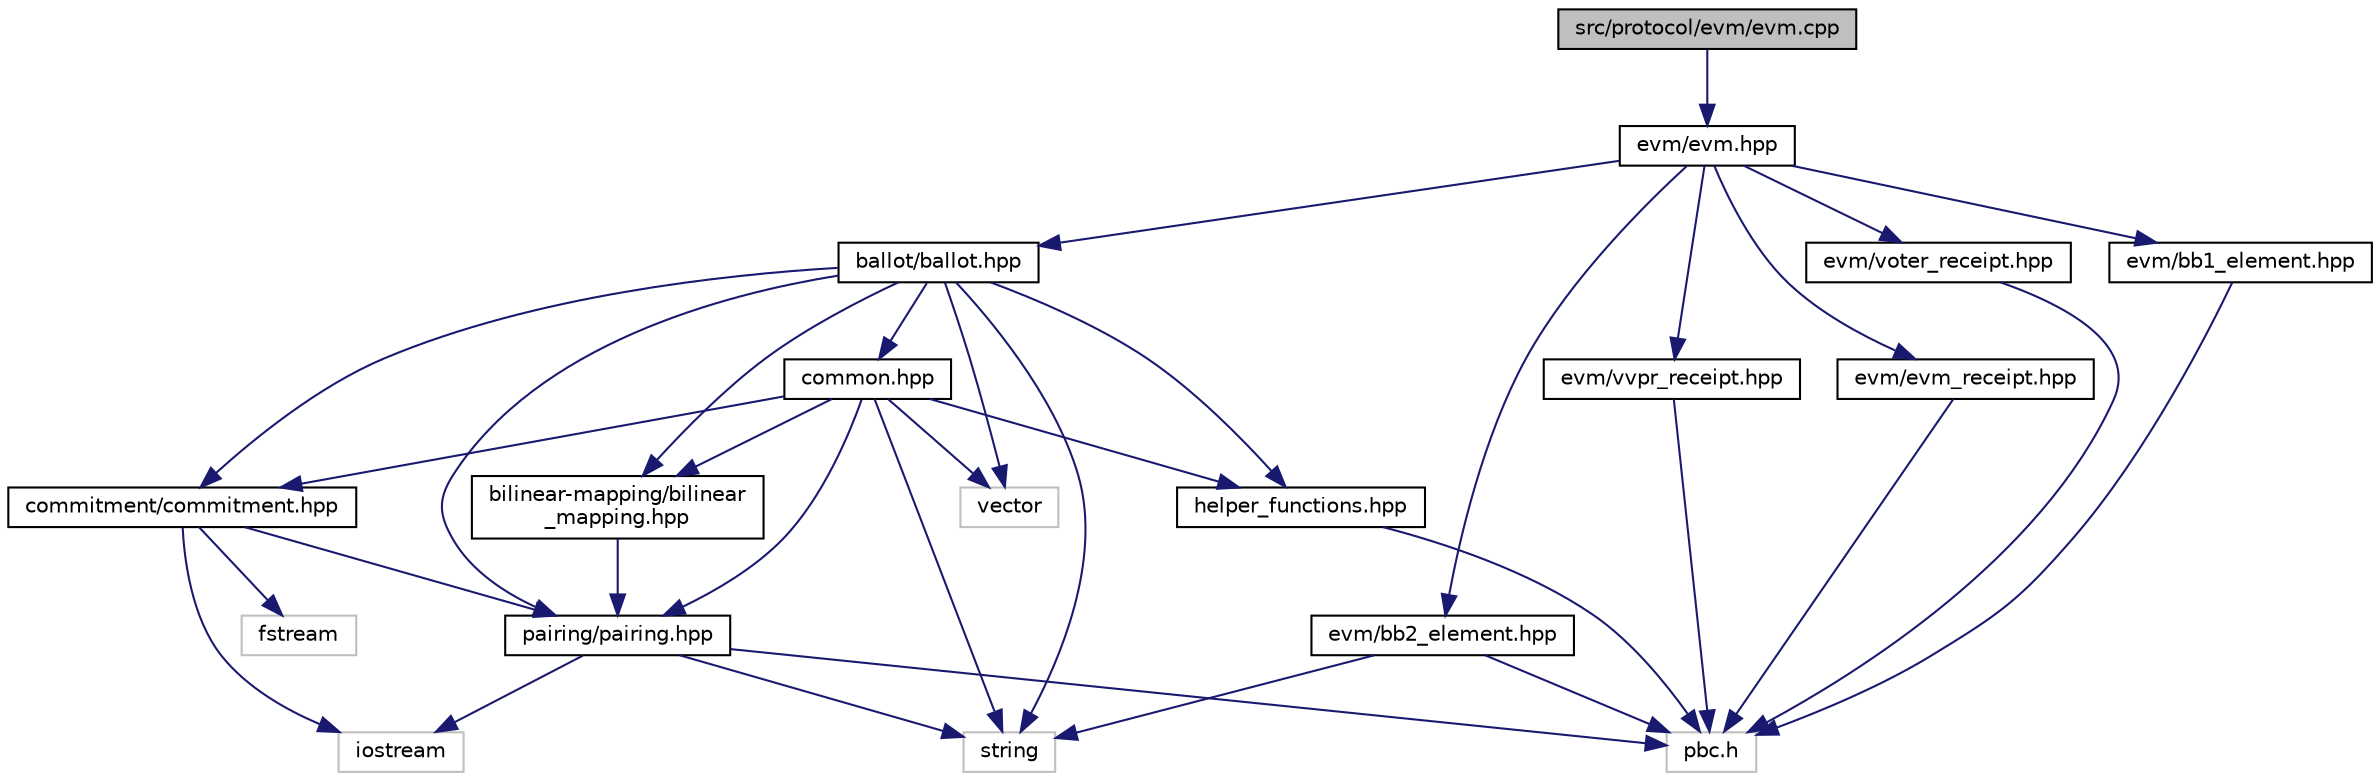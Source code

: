digraph "src/protocol/evm/evm.cpp"
{
 // LATEX_PDF_SIZE
  edge [fontname="Helvetica",fontsize="10",labelfontname="Helvetica",labelfontsize="10"];
  node [fontname="Helvetica",fontsize="10",shape=record];
  Node1 [label="src/protocol/evm/evm.cpp",height=0.2,width=0.4,color="black", fillcolor="grey75", style="filled", fontcolor="black",tooltip=" "];
  Node1 -> Node2 [color="midnightblue",fontsize="10",style="solid"];
  Node2 [label="evm/evm.hpp",height=0.2,width=0.4,color="black", fillcolor="white", style="filled",URL="$evm_8hpp.html",tooltip=" "];
  Node2 -> Node3 [color="midnightblue",fontsize="10",style="solid"];
  Node3 [label="ballot/ballot.hpp",height=0.2,width=0.4,color="black", fillcolor="white", style="filled",URL="$ballot_8hpp.html",tooltip=" "];
  Node3 -> Node4 [color="midnightblue",fontsize="10",style="solid"];
  Node4 [label="vector",height=0.2,width=0.4,color="grey75", fillcolor="white", style="filled",tooltip=" "];
  Node3 -> Node5 [color="midnightblue",fontsize="10",style="solid"];
  Node5 [label="string",height=0.2,width=0.4,color="grey75", fillcolor="white", style="filled",tooltip=" "];
  Node3 -> Node6 [color="midnightblue",fontsize="10",style="solid"];
  Node6 [label="helper_functions.hpp",height=0.2,width=0.4,color="black", fillcolor="white", style="filled",URL="$helper__functions_8hpp.html",tooltip=" "];
  Node6 -> Node7 [color="midnightblue",fontsize="10",style="solid"];
  Node7 [label="pbc.h",height=0.2,width=0.4,color="grey75", fillcolor="white", style="filled",tooltip=" "];
  Node3 -> Node8 [color="midnightblue",fontsize="10",style="solid"];
  Node8 [label="pairing/pairing.hpp",height=0.2,width=0.4,color="black", fillcolor="white", style="filled",URL="$pairing_8hpp.html",tooltip=" "];
  Node8 -> Node5 [color="midnightblue",fontsize="10",style="solid"];
  Node8 -> Node9 [color="midnightblue",fontsize="10",style="solid"];
  Node9 [label="iostream",height=0.2,width=0.4,color="grey75", fillcolor="white", style="filled",tooltip=" "];
  Node8 -> Node7 [color="midnightblue",fontsize="10",style="solid"];
  Node3 -> Node10 [color="midnightblue",fontsize="10",style="solid"];
  Node10 [label="bilinear-mapping/bilinear\l_mapping.hpp",height=0.2,width=0.4,color="black", fillcolor="white", style="filled",URL="$bilinear__mapping_8hpp.html",tooltip=" "];
  Node10 -> Node8 [color="midnightblue",fontsize="10",style="solid"];
  Node3 -> Node11 [color="midnightblue",fontsize="10",style="solid"];
  Node11 [label="commitment/commitment.hpp",height=0.2,width=0.4,color="black", fillcolor="white", style="filled",URL="$commitment_8hpp.html",tooltip=" "];
  Node11 -> Node9 [color="midnightblue",fontsize="10",style="solid"];
  Node11 -> Node12 [color="midnightblue",fontsize="10",style="solid"];
  Node12 [label="fstream",height=0.2,width=0.4,color="grey75", fillcolor="white", style="filled",tooltip=" "];
  Node11 -> Node8 [color="midnightblue",fontsize="10",style="solid"];
  Node3 -> Node13 [color="midnightblue",fontsize="10",style="solid"];
  Node13 [label="common.hpp",height=0.2,width=0.4,color="black", fillcolor="white", style="filled",URL="$common_8hpp.html",tooltip=" "];
  Node13 -> Node4 [color="midnightblue",fontsize="10",style="solid"];
  Node13 -> Node5 [color="midnightblue",fontsize="10",style="solid"];
  Node13 -> Node8 [color="midnightblue",fontsize="10",style="solid"];
  Node13 -> Node6 [color="midnightblue",fontsize="10",style="solid"];
  Node13 -> Node10 [color="midnightblue",fontsize="10",style="solid"];
  Node13 -> Node11 [color="midnightblue",fontsize="10",style="solid"];
  Node2 -> Node14 [color="midnightblue",fontsize="10",style="solid"];
  Node14 [label="evm/vvpr_receipt.hpp",height=0.2,width=0.4,color="black", fillcolor="white", style="filled",URL="$vvpr__receipt_8hpp.html",tooltip=" "];
  Node14 -> Node7 [color="midnightblue",fontsize="10",style="solid"];
  Node2 -> Node15 [color="midnightblue",fontsize="10",style="solid"];
  Node15 [label="evm/evm_receipt.hpp",height=0.2,width=0.4,color="black", fillcolor="white", style="filled",URL="$evm__receipt_8hpp.html",tooltip=" "];
  Node15 -> Node7 [color="midnightblue",fontsize="10",style="solid"];
  Node2 -> Node16 [color="midnightblue",fontsize="10",style="solid"];
  Node16 [label="evm/voter_receipt.hpp",height=0.2,width=0.4,color="black", fillcolor="white", style="filled",URL="$voter__receipt_8hpp.html",tooltip=" "];
  Node16 -> Node7 [color="midnightblue",fontsize="10",style="solid"];
  Node2 -> Node17 [color="midnightblue",fontsize="10",style="solid"];
  Node17 [label="evm/bb1_element.hpp",height=0.2,width=0.4,color="black", fillcolor="white", style="filled",URL="$bb1__element_8hpp.html",tooltip=" "];
  Node17 -> Node7 [color="midnightblue",fontsize="10",style="solid"];
  Node2 -> Node18 [color="midnightblue",fontsize="10",style="solid"];
  Node18 [label="evm/bb2_element.hpp",height=0.2,width=0.4,color="black", fillcolor="white", style="filled",URL="$bb2__element_8hpp.html",tooltip=" "];
  Node18 -> Node7 [color="midnightblue",fontsize="10",style="solid"];
  Node18 -> Node5 [color="midnightblue",fontsize="10",style="solid"];
}
